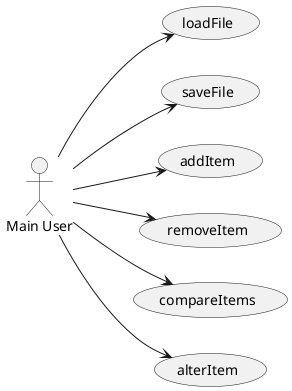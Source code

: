 @startuml
:Main User: as User

(loadFile)
(saveFile)
(addItem)
(removeItem)
(compareItems)
(alterItem)

left to right direction
User -down-> loadFile
User -down-> saveFile
User -down-> addItem
User -down-> removeItem
User -down-> compareItems
User -down-> alterItem

@enduml